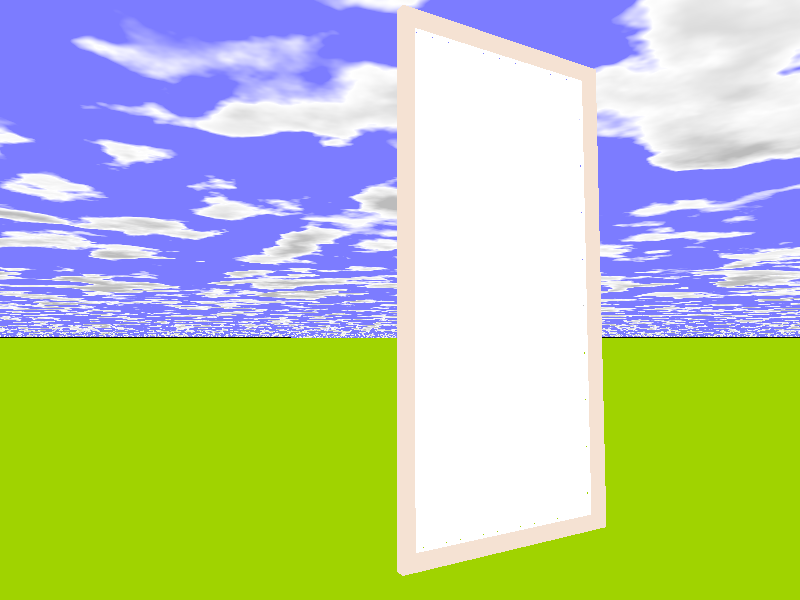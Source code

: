 // POV-Ray 3.6 / 3.7 Scene File "p_shoji1.pov"
// author: Friedrich A. Lohmueller, 2003/Aug-2009/Jan-2011
// email:  Friedrich.Lohmueller_at_t-online.de
// homepage: http://www.f-lohmueller.de
//
#version 3.6; // 3.7;
global_settings{ assumed_gamma 1.0 }
#default{ finish{ ambient 0.1 diffuse 0.9 }} 

global_settings { noise_generator 1 }
#include "colors.inc"
#include "textures.inc"
#include "glass.inc"

// camera -----------------------------------------------------
#declare Camera_0 = camera {/*ultra_wide_angle*/ angle  70
                            location  <0.0 , 1.0 ,-3.0>
                            right x*image_width/image_height
                            look_at <0.0 , 1.2 , 0.0>}
camera{Camera_0} 


// ---------------------------------------------------------------------------------
#declare  Shoji_On = 1;


// sun -----------------------------------------------------------------------------
light_source{<1500,2500,-2500> color White}
// sky ----------------------------------------------------------------------------
plane{<0,1,0>,1 hollow  
       texture{ pigment{ bozo turbulence 0.76 translate <-2,0,0>
                         color_map { [0.5 rgb <0.20, 0.20, 1.0>]
                                     [0.6 rgb <1,1,1>]
                                     [1.0 rgb <0.5,0.5,0.5>]}
                       }
                finish { ambient 1 diffuse 0} }      
       scale 10000}
// fog ----------------------------------------------------------------------------
fog{fog_type   2
    distance   50
    color      White
    fog_offset 0.1
    fog_alt    2.5
    turbulence 0.8}
// ground -------------------------------------------------------------------------
plane { <0,1,0>, 0 
        texture{ pigment{ color rgb<0.35,0.65,0.0>}
	         normal { bumps 0.5 scale 0.01}
                 finish { phong 0.1 }
               } // end of texture
      } // end of plane
//---------------------------------------------------------------------------------
//---------------------------- objects in scene -----------------------------------
//---------------------------------------------------------------------------------

#declare Shoji_WoodTX  = texture{ pigment{ color LightWood*1.5 quick_color White}
                                  finish { phong 1}}
#declare Shoji_WoodTY  = texture{ pigment{ color LightWood*1.5 quick_color White}
                                  finish { phong 1}}
#declare Shoji_M = material{texture {pigment{ color White filter 0.27 quick_color White}
                                     normal { bumps 0.1 scale 0.002}
                                     finish { phong 0.5}
                                     }
                             interior{caustics 0.002
                                     }           
                            }// end of material

#declare WindowFrameTex = texture{ pigment{ color rgb <0.85,0.6,0.4>*1.1 quick_color LightWood}
                                   finish { phong 0.5}}

#macro HortS(Dx,Dy,Dz)
#local D = 0.0001;
union{
 box {<D,D,D>,< Dx-D,Dy-D,Dz  > texture{Shoji_WoodTX}}
 box {<D,D,D>,< Dx-D,Dy  ,Dz-D> texture{Shoji_WoodTY}}
} #end // -----------------------------------------------

#macro HortSD(Dx,Dy,Dz)
#local D = 0.0001;
union{
 box {<D,D,-Dz  >,< Dx-D,Dy-D,Dz  > texture{Shoji_WoodTX}}
 box {<D,D,-Dz+D>,< Dx-D,Dy  ,Dz-D> texture{Shoji_WoodTY}}
} #end // -----------------------------------------------

 
#if (Shoji_On = 1 )
#macro Shoji(WideX,WideY,XNr,YNr) 
#local D = 0.0001;
union{
box {<D+0.01,D+0.01,0.010>,<WideX-D-0.01,WideY-D-0.01,0.011> material{Shoji_M}}
#local Nr = 0;     // start
#local EndNr = YNr; // end
#while (Nr< EndNr+1) 
   object{HortS(WideX-2*D,0.01,0.01) translate<D,Nr*(WideY-1*0.01)/EndNr,0>} 
 #local Nr = Nr + 1;    
#end // --------------- loop-end 
#local Nr = 0;     // start
#local EndNr = XNr; // end
#while (Nr< EndNr+1) 
   object{HortS(0.01,WideY-2*D,0.01) translate<Nr*(WideX-1*0.01)/EndNr,D,0>} 
 #local Nr = Nr + 1;    
#end // --------------- loop-end 
}// end of union
#end  //of Shoji - singlesided sliding-door - macro ------------------------------

#end // of #if (Shoji_On = 1) ---------------------------------------

#macro Window1(WideX, WideY,FrameXY,FrameZ)
#local D= 0.0001;
union{
//box {<D,D,-0.002>,<WideX-D,WideY-D,0.002> material{Lo_Window_Glass}}
box {<D,            0,-FrameZ>,<WideX-D,FrameXY,FrameZ>texture{WindowFrameTex}}
box {<D,WideY-FrameXY,-FrameZ>,<WideX-D,  WideY,FrameZ>texture{WindowFrameTex}}
box {<            0,D,-FrameZ>,<FrameXY,WideY,FrameZ>texture{WindowFrameTex}}
box {<WideX-FrameXY,D,-FrameZ>,<  WideX,WideY,FrameZ>texture{WindowFrameTex}}
} // end of union
#end //  of Window1 macro


union{ 
 object{  Shoji(0.90,1.90,4,8) scale<1,1, 1>  translate<0.05,0.05, 0.015>}
 object{Window1(1.00,2.00,0.05,0.02)  }
       scale<1,1, 1> rotate<0,  -30,0> translate<0,0.2,-1>}

//---------------------------------------------------------------------------end
